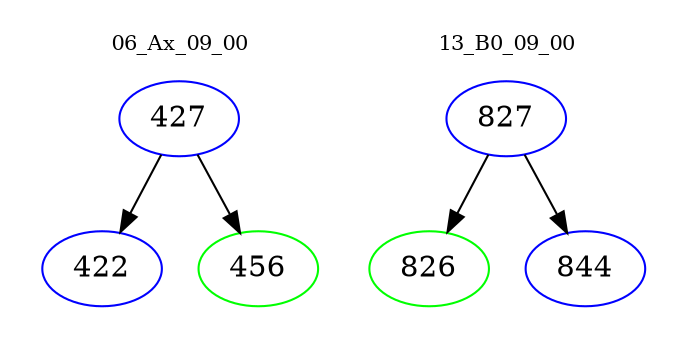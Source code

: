 digraph{
subgraph cluster_0 {
color = white
label = "06_Ax_09_00";
fontsize=10;
T0_427 [label="427", color="blue"]
T0_427 -> T0_422 [color="black"]
T0_422 [label="422", color="blue"]
T0_427 -> T0_456 [color="black"]
T0_456 [label="456", color="green"]
}
subgraph cluster_1 {
color = white
label = "13_B0_09_00";
fontsize=10;
T1_827 [label="827", color="blue"]
T1_827 -> T1_826 [color="black"]
T1_826 [label="826", color="green"]
T1_827 -> T1_844 [color="black"]
T1_844 [label="844", color="blue"]
}
}
